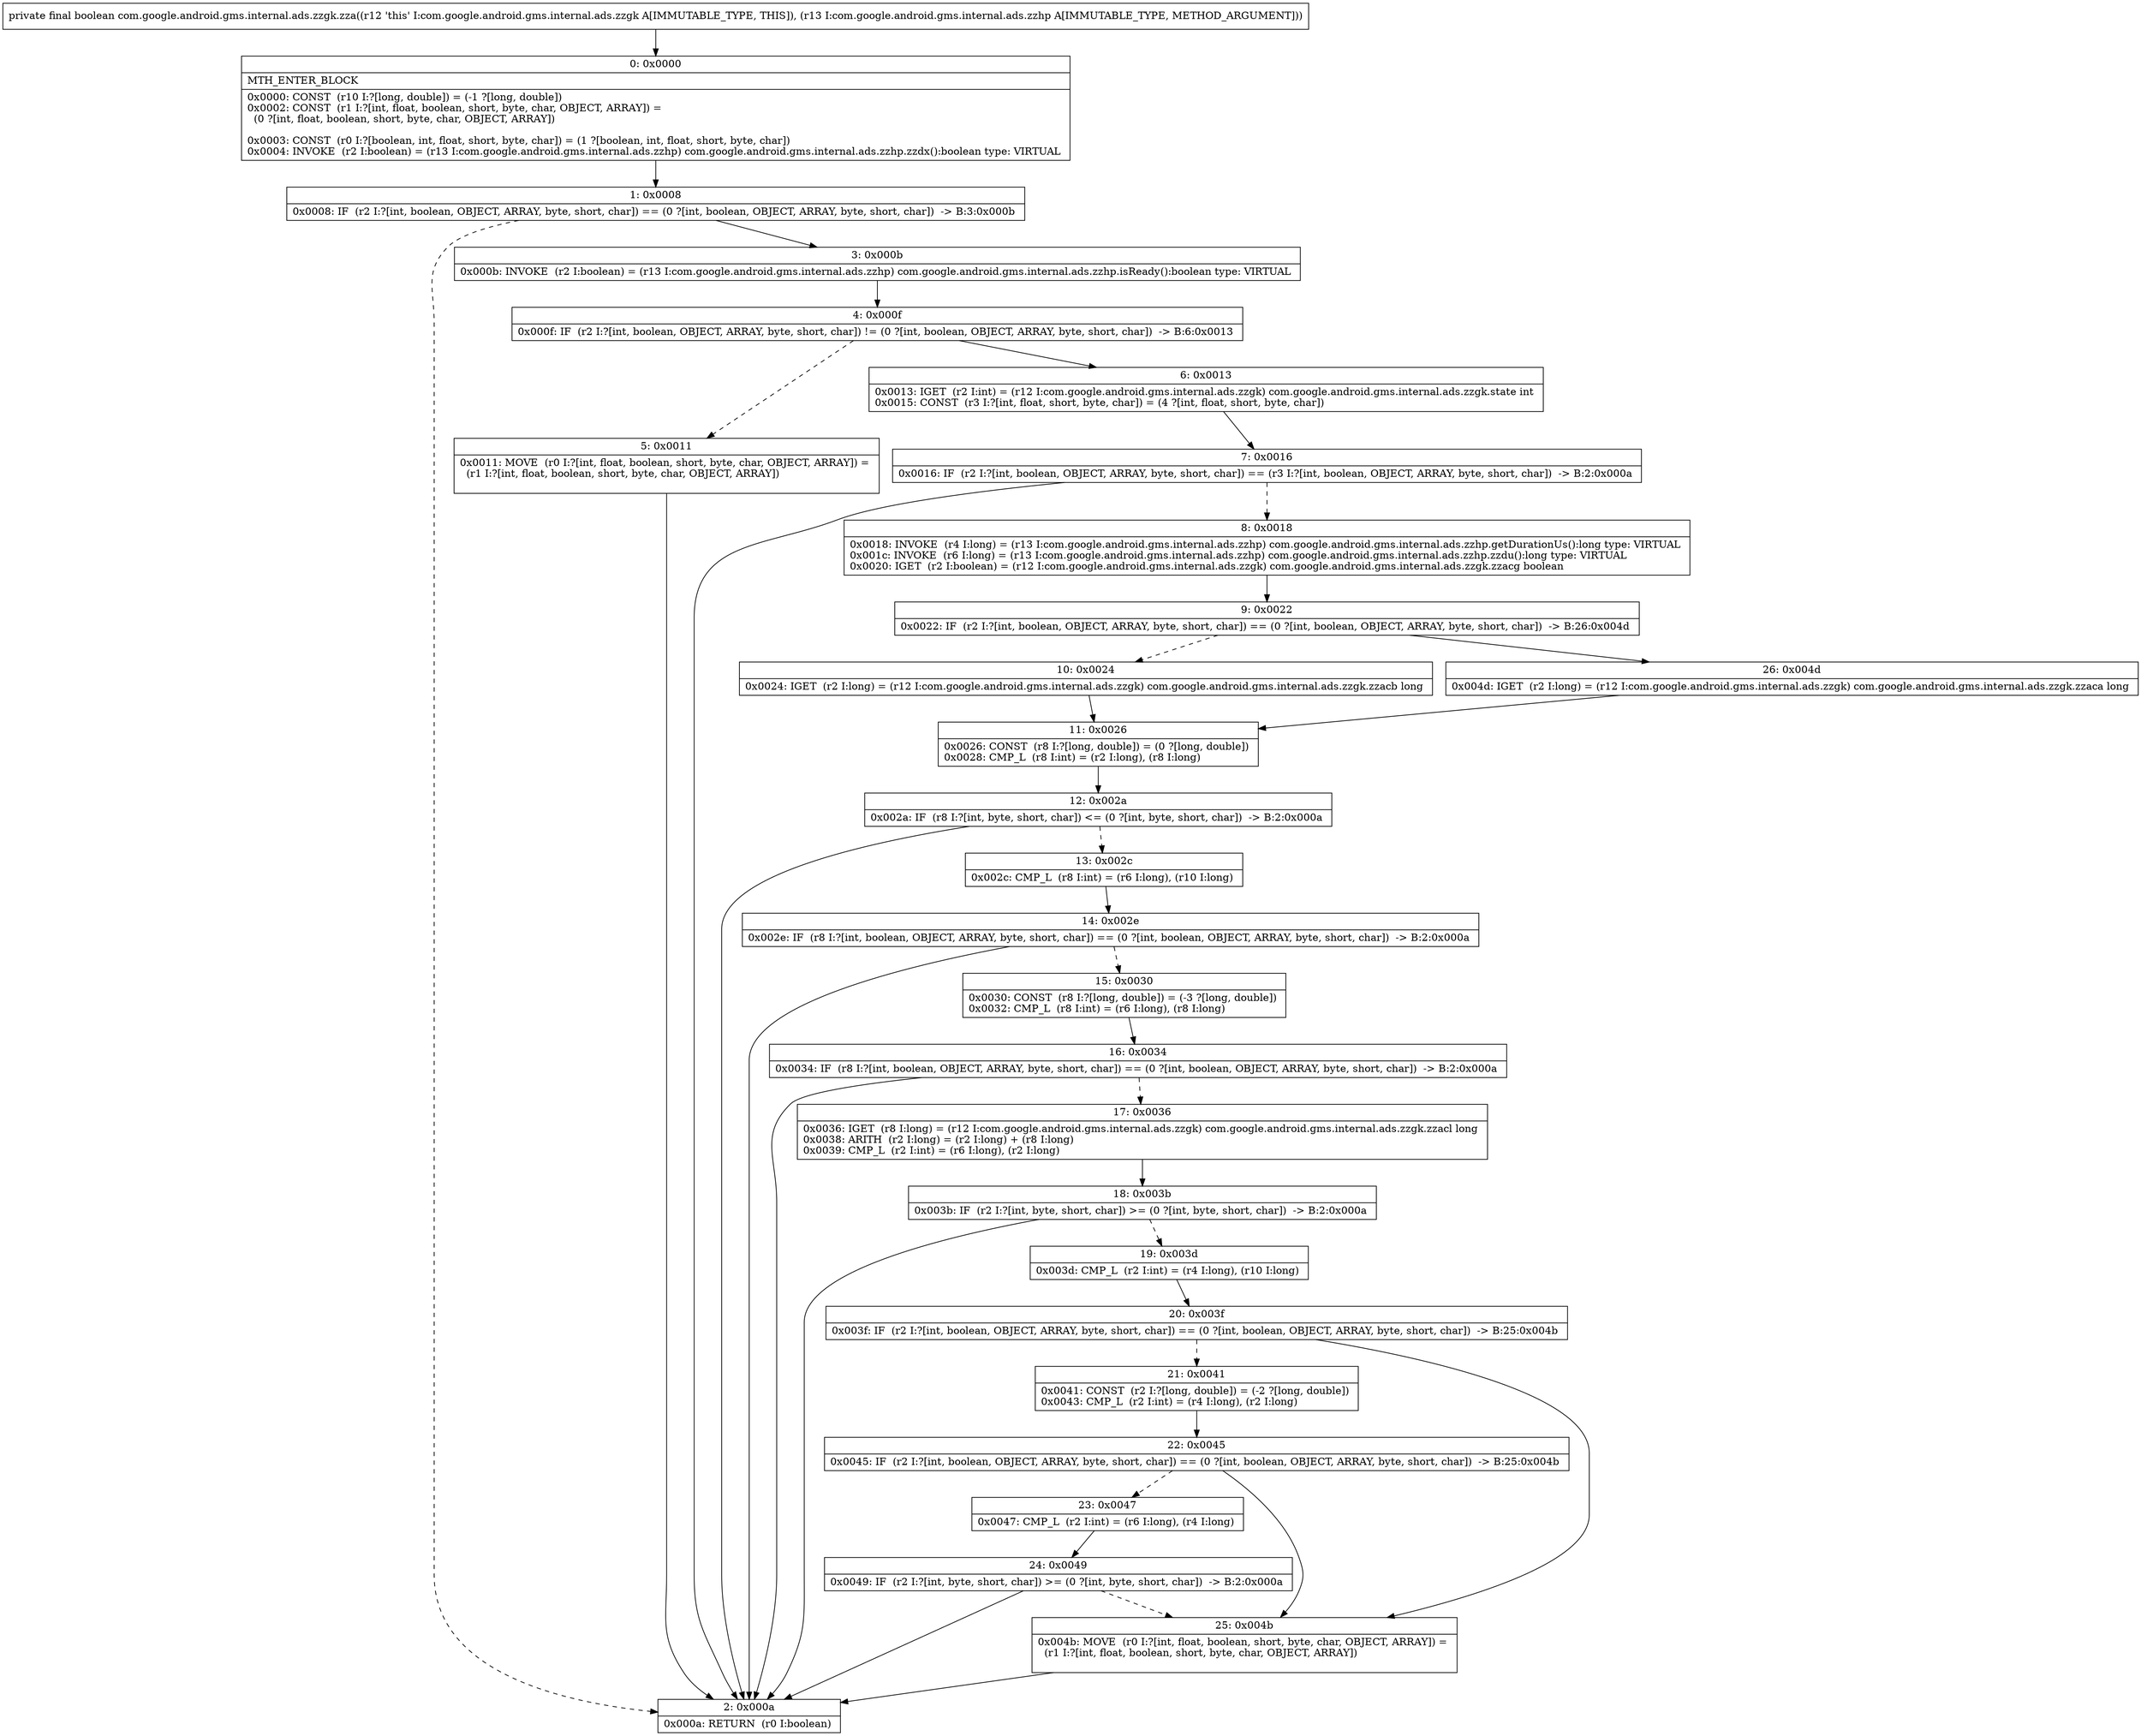digraph "CFG forcom.google.android.gms.internal.ads.zzgk.zza(Lcom\/google\/android\/gms\/internal\/ads\/zzhp;)Z" {
Node_0 [shape=record,label="{0\:\ 0x0000|MTH_ENTER_BLOCK\l|0x0000: CONST  (r10 I:?[long, double]) = (\-1 ?[long, double]) \l0x0002: CONST  (r1 I:?[int, float, boolean, short, byte, char, OBJECT, ARRAY]) = \l  (0 ?[int, float, boolean, short, byte, char, OBJECT, ARRAY])\l \l0x0003: CONST  (r0 I:?[boolean, int, float, short, byte, char]) = (1 ?[boolean, int, float, short, byte, char]) \l0x0004: INVOKE  (r2 I:boolean) = (r13 I:com.google.android.gms.internal.ads.zzhp) com.google.android.gms.internal.ads.zzhp.zzdx():boolean type: VIRTUAL \l}"];
Node_1 [shape=record,label="{1\:\ 0x0008|0x0008: IF  (r2 I:?[int, boolean, OBJECT, ARRAY, byte, short, char]) == (0 ?[int, boolean, OBJECT, ARRAY, byte, short, char])  \-\> B:3:0x000b \l}"];
Node_2 [shape=record,label="{2\:\ 0x000a|0x000a: RETURN  (r0 I:boolean) \l}"];
Node_3 [shape=record,label="{3\:\ 0x000b|0x000b: INVOKE  (r2 I:boolean) = (r13 I:com.google.android.gms.internal.ads.zzhp) com.google.android.gms.internal.ads.zzhp.isReady():boolean type: VIRTUAL \l}"];
Node_4 [shape=record,label="{4\:\ 0x000f|0x000f: IF  (r2 I:?[int, boolean, OBJECT, ARRAY, byte, short, char]) != (0 ?[int, boolean, OBJECT, ARRAY, byte, short, char])  \-\> B:6:0x0013 \l}"];
Node_5 [shape=record,label="{5\:\ 0x0011|0x0011: MOVE  (r0 I:?[int, float, boolean, short, byte, char, OBJECT, ARRAY]) = \l  (r1 I:?[int, float, boolean, short, byte, char, OBJECT, ARRAY])\l \l}"];
Node_6 [shape=record,label="{6\:\ 0x0013|0x0013: IGET  (r2 I:int) = (r12 I:com.google.android.gms.internal.ads.zzgk) com.google.android.gms.internal.ads.zzgk.state int \l0x0015: CONST  (r3 I:?[int, float, short, byte, char]) = (4 ?[int, float, short, byte, char]) \l}"];
Node_7 [shape=record,label="{7\:\ 0x0016|0x0016: IF  (r2 I:?[int, boolean, OBJECT, ARRAY, byte, short, char]) == (r3 I:?[int, boolean, OBJECT, ARRAY, byte, short, char])  \-\> B:2:0x000a \l}"];
Node_8 [shape=record,label="{8\:\ 0x0018|0x0018: INVOKE  (r4 I:long) = (r13 I:com.google.android.gms.internal.ads.zzhp) com.google.android.gms.internal.ads.zzhp.getDurationUs():long type: VIRTUAL \l0x001c: INVOKE  (r6 I:long) = (r13 I:com.google.android.gms.internal.ads.zzhp) com.google.android.gms.internal.ads.zzhp.zzdu():long type: VIRTUAL \l0x0020: IGET  (r2 I:boolean) = (r12 I:com.google.android.gms.internal.ads.zzgk) com.google.android.gms.internal.ads.zzgk.zzacg boolean \l}"];
Node_9 [shape=record,label="{9\:\ 0x0022|0x0022: IF  (r2 I:?[int, boolean, OBJECT, ARRAY, byte, short, char]) == (0 ?[int, boolean, OBJECT, ARRAY, byte, short, char])  \-\> B:26:0x004d \l}"];
Node_10 [shape=record,label="{10\:\ 0x0024|0x0024: IGET  (r2 I:long) = (r12 I:com.google.android.gms.internal.ads.zzgk) com.google.android.gms.internal.ads.zzgk.zzacb long \l}"];
Node_11 [shape=record,label="{11\:\ 0x0026|0x0026: CONST  (r8 I:?[long, double]) = (0 ?[long, double]) \l0x0028: CMP_L  (r8 I:int) = (r2 I:long), (r8 I:long) \l}"];
Node_12 [shape=record,label="{12\:\ 0x002a|0x002a: IF  (r8 I:?[int, byte, short, char]) \<= (0 ?[int, byte, short, char])  \-\> B:2:0x000a \l}"];
Node_13 [shape=record,label="{13\:\ 0x002c|0x002c: CMP_L  (r8 I:int) = (r6 I:long), (r10 I:long) \l}"];
Node_14 [shape=record,label="{14\:\ 0x002e|0x002e: IF  (r8 I:?[int, boolean, OBJECT, ARRAY, byte, short, char]) == (0 ?[int, boolean, OBJECT, ARRAY, byte, short, char])  \-\> B:2:0x000a \l}"];
Node_15 [shape=record,label="{15\:\ 0x0030|0x0030: CONST  (r8 I:?[long, double]) = (\-3 ?[long, double]) \l0x0032: CMP_L  (r8 I:int) = (r6 I:long), (r8 I:long) \l}"];
Node_16 [shape=record,label="{16\:\ 0x0034|0x0034: IF  (r8 I:?[int, boolean, OBJECT, ARRAY, byte, short, char]) == (0 ?[int, boolean, OBJECT, ARRAY, byte, short, char])  \-\> B:2:0x000a \l}"];
Node_17 [shape=record,label="{17\:\ 0x0036|0x0036: IGET  (r8 I:long) = (r12 I:com.google.android.gms.internal.ads.zzgk) com.google.android.gms.internal.ads.zzgk.zzacl long \l0x0038: ARITH  (r2 I:long) = (r2 I:long) + (r8 I:long) \l0x0039: CMP_L  (r2 I:int) = (r6 I:long), (r2 I:long) \l}"];
Node_18 [shape=record,label="{18\:\ 0x003b|0x003b: IF  (r2 I:?[int, byte, short, char]) \>= (0 ?[int, byte, short, char])  \-\> B:2:0x000a \l}"];
Node_19 [shape=record,label="{19\:\ 0x003d|0x003d: CMP_L  (r2 I:int) = (r4 I:long), (r10 I:long) \l}"];
Node_20 [shape=record,label="{20\:\ 0x003f|0x003f: IF  (r2 I:?[int, boolean, OBJECT, ARRAY, byte, short, char]) == (0 ?[int, boolean, OBJECT, ARRAY, byte, short, char])  \-\> B:25:0x004b \l}"];
Node_21 [shape=record,label="{21\:\ 0x0041|0x0041: CONST  (r2 I:?[long, double]) = (\-2 ?[long, double]) \l0x0043: CMP_L  (r2 I:int) = (r4 I:long), (r2 I:long) \l}"];
Node_22 [shape=record,label="{22\:\ 0x0045|0x0045: IF  (r2 I:?[int, boolean, OBJECT, ARRAY, byte, short, char]) == (0 ?[int, boolean, OBJECT, ARRAY, byte, short, char])  \-\> B:25:0x004b \l}"];
Node_23 [shape=record,label="{23\:\ 0x0047|0x0047: CMP_L  (r2 I:int) = (r6 I:long), (r4 I:long) \l}"];
Node_24 [shape=record,label="{24\:\ 0x0049|0x0049: IF  (r2 I:?[int, byte, short, char]) \>= (0 ?[int, byte, short, char])  \-\> B:2:0x000a \l}"];
Node_25 [shape=record,label="{25\:\ 0x004b|0x004b: MOVE  (r0 I:?[int, float, boolean, short, byte, char, OBJECT, ARRAY]) = \l  (r1 I:?[int, float, boolean, short, byte, char, OBJECT, ARRAY])\l \l}"];
Node_26 [shape=record,label="{26\:\ 0x004d|0x004d: IGET  (r2 I:long) = (r12 I:com.google.android.gms.internal.ads.zzgk) com.google.android.gms.internal.ads.zzgk.zzaca long \l}"];
MethodNode[shape=record,label="{private final boolean com.google.android.gms.internal.ads.zzgk.zza((r12 'this' I:com.google.android.gms.internal.ads.zzgk A[IMMUTABLE_TYPE, THIS]), (r13 I:com.google.android.gms.internal.ads.zzhp A[IMMUTABLE_TYPE, METHOD_ARGUMENT])) }"];
MethodNode -> Node_0;
Node_0 -> Node_1;
Node_1 -> Node_2[style=dashed];
Node_1 -> Node_3;
Node_3 -> Node_4;
Node_4 -> Node_5[style=dashed];
Node_4 -> Node_6;
Node_5 -> Node_2;
Node_6 -> Node_7;
Node_7 -> Node_2;
Node_7 -> Node_8[style=dashed];
Node_8 -> Node_9;
Node_9 -> Node_10[style=dashed];
Node_9 -> Node_26;
Node_10 -> Node_11;
Node_11 -> Node_12;
Node_12 -> Node_2;
Node_12 -> Node_13[style=dashed];
Node_13 -> Node_14;
Node_14 -> Node_2;
Node_14 -> Node_15[style=dashed];
Node_15 -> Node_16;
Node_16 -> Node_2;
Node_16 -> Node_17[style=dashed];
Node_17 -> Node_18;
Node_18 -> Node_2;
Node_18 -> Node_19[style=dashed];
Node_19 -> Node_20;
Node_20 -> Node_21[style=dashed];
Node_20 -> Node_25;
Node_21 -> Node_22;
Node_22 -> Node_23[style=dashed];
Node_22 -> Node_25;
Node_23 -> Node_24;
Node_24 -> Node_2;
Node_24 -> Node_25[style=dashed];
Node_25 -> Node_2;
Node_26 -> Node_11;
}

